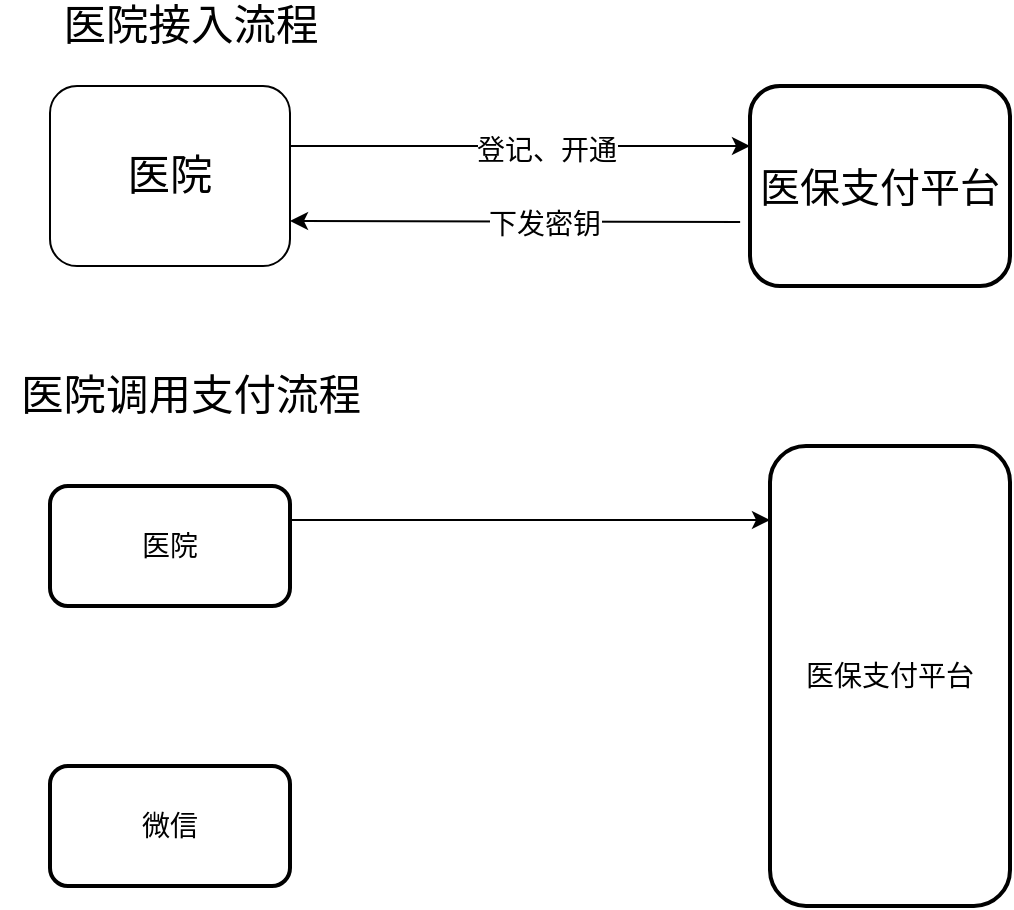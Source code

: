 <mxfile version="14.7.7" type="github">
  <diagram id="EPz6VGqHSs-VgL9DtX49" name="Page-1">
    <mxGraphModel dx="1422" dy="762" grid="1" gridSize="10" guides="1" tooltips="1" connect="1" arrows="1" fold="1" page="1" pageScale="1" pageWidth="827" pageHeight="1169" math="0" shadow="0">
      <root>
        <mxCell id="0" />
        <mxCell id="1" parent="0" />
        <mxCell id="HBfOocNenqamL7iQ2zJh-1" value="&lt;font face=&quot;黑体&quot;&gt;&lt;span style=&quot;font-size: 21.28px&quot;&gt;医院&lt;/span&gt;&lt;/font&gt;" style="rounded=1;whiteSpace=wrap;html=1;" vertex="1" parent="1">
          <mxGeometry x="170" y="60" width="120" height="90" as="geometry" />
        </mxCell>
        <mxCell id="HBfOocNenqamL7iQ2zJh-2" value="&lt;div&gt;&lt;span style=&quot;font-size: 15.96pt&quot;&gt;&lt;font face=&quot;黑体&quot;&gt;医院接入流程&lt;/font&gt;&lt;/span&gt;&lt;/div&gt;" style="text;html=1;align=center;verticalAlign=middle;resizable=0;points=[];autosize=1;strokeColor=none;" vertex="1" parent="1">
          <mxGeometry x="170" y="20" width="140" height="20" as="geometry" />
        </mxCell>
        <mxCell id="HBfOocNenqamL7iQ2zJh-3" value="" style="endArrow=classic;html=1;" edge="1" parent="1">
          <mxGeometry width="50" height="50" relative="1" as="geometry">
            <mxPoint x="290" y="90" as="sourcePoint" />
            <mxPoint x="520" y="90" as="targetPoint" />
          </mxGeometry>
        </mxCell>
        <mxCell id="HBfOocNenqamL7iQ2zJh-5" value="Text" style="edgeLabel;html=1;align=center;verticalAlign=middle;resizable=0;points=[];" vertex="1" connectable="0" parent="HBfOocNenqamL7iQ2zJh-3">
          <mxGeometry x="0.104" y="-1" relative="1" as="geometry">
            <mxPoint as="offset" />
          </mxGeometry>
        </mxCell>
        <mxCell id="HBfOocNenqamL7iQ2zJh-8" value="登记、开通" style="edgeLabel;html=1;align=center;verticalAlign=middle;resizable=0;points=[];fontSize=14;" vertex="1" connectable="0" parent="HBfOocNenqamL7iQ2zJh-3">
          <mxGeometry x="0.113" y="-2" relative="1" as="geometry">
            <mxPoint as="offset" />
          </mxGeometry>
        </mxCell>
        <mxCell id="HBfOocNenqamL7iQ2zJh-4" value="&lt;font style=&quot;font-size: 20px&quot;&gt;医保支付平台&lt;/font&gt;" style="rounded=1;whiteSpace=wrap;html=1;strokeWidth=2;" vertex="1" parent="1">
          <mxGeometry x="520" y="60" width="130" height="100" as="geometry" />
        </mxCell>
        <mxCell id="HBfOocNenqamL7iQ2zJh-9" value="" style="endArrow=classic;html=1;fontSize=14;entryX=1;entryY=0.75;entryDx=0;entryDy=0;exitX=-0.038;exitY=0.68;exitDx=0;exitDy=0;exitPerimeter=0;" edge="1" parent="1" source="HBfOocNenqamL7iQ2zJh-4" target="HBfOocNenqamL7iQ2zJh-1">
          <mxGeometry width="50" height="50" relative="1" as="geometry">
            <mxPoint x="500" y="160" as="sourcePoint" />
            <mxPoint x="550" y="110" as="targetPoint" />
          </mxGeometry>
        </mxCell>
        <mxCell id="HBfOocNenqamL7iQ2zJh-11" value="下发密钥" style="edgeLabel;html=1;align=center;verticalAlign=middle;resizable=0;points=[];fontSize=14;" vertex="1" connectable="0" parent="HBfOocNenqamL7iQ2zJh-9">
          <mxGeometry x="-0.129" y="1" relative="1" as="geometry">
            <mxPoint as="offset" />
          </mxGeometry>
        </mxCell>
        <mxCell id="HBfOocNenqamL7iQ2zJh-12" value="&lt;div&gt;&lt;span style=&quot;font-size: 15.96pt&quot;&gt;&lt;font face=&quot;黑体&quot;&gt;医院调用支付流程&lt;/font&gt;&lt;/span&gt;&lt;/div&gt;" style="text;html=1;align=center;verticalAlign=middle;resizable=0;points=[];autosize=1;strokeColor=none;fontSize=14;" vertex="1" parent="1">
          <mxGeometry x="145" y="200" width="190" height="30" as="geometry" />
        </mxCell>
        <mxCell id="HBfOocNenqamL7iQ2zJh-13" value="医院" style="rounded=1;whiteSpace=wrap;html=1;fontSize=14;strokeWidth=2;" vertex="1" parent="1">
          <mxGeometry x="170" y="260" width="120" height="60" as="geometry" />
        </mxCell>
        <mxCell id="HBfOocNenqamL7iQ2zJh-14" value="医保支付平台" style="rounded=1;whiteSpace=wrap;html=1;fontSize=14;strokeWidth=2;" vertex="1" parent="1">
          <mxGeometry x="530" y="240" width="120" height="230" as="geometry" />
        </mxCell>
        <mxCell id="HBfOocNenqamL7iQ2zJh-15" value="微信" style="rounded=1;whiteSpace=wrap;html=1;fontSize=14;strokeWidth=2;" vertex="1" parent="1">
          <mxGeometry x="170" y="400" width="120" height="60" as="geometry" />
        </mxCell>
        <mxCell id="HBfOocNenqamL7iQ2zJh-16" value="" style="endArrow=classic;html=1;fontSize=14;entryX=0;entryY=0.161;entryDx=0;entryDy=0;entryPerimeter=0;" edge="1" parent="1" target="HBfOocNenqamL7iQ2zJh-14">
          <mxGeometry width="50" height="50" relative="1" as="geometry">
            <mxPoint x="291" y="277" as="sourcePoint" />
            <mxPoint x="520" y="265" as="targetPoint" />
          </mxGeometry>
        </mxCell>
      </root>
    </mxGraphModel>
  </diagram>
</mxfile>
